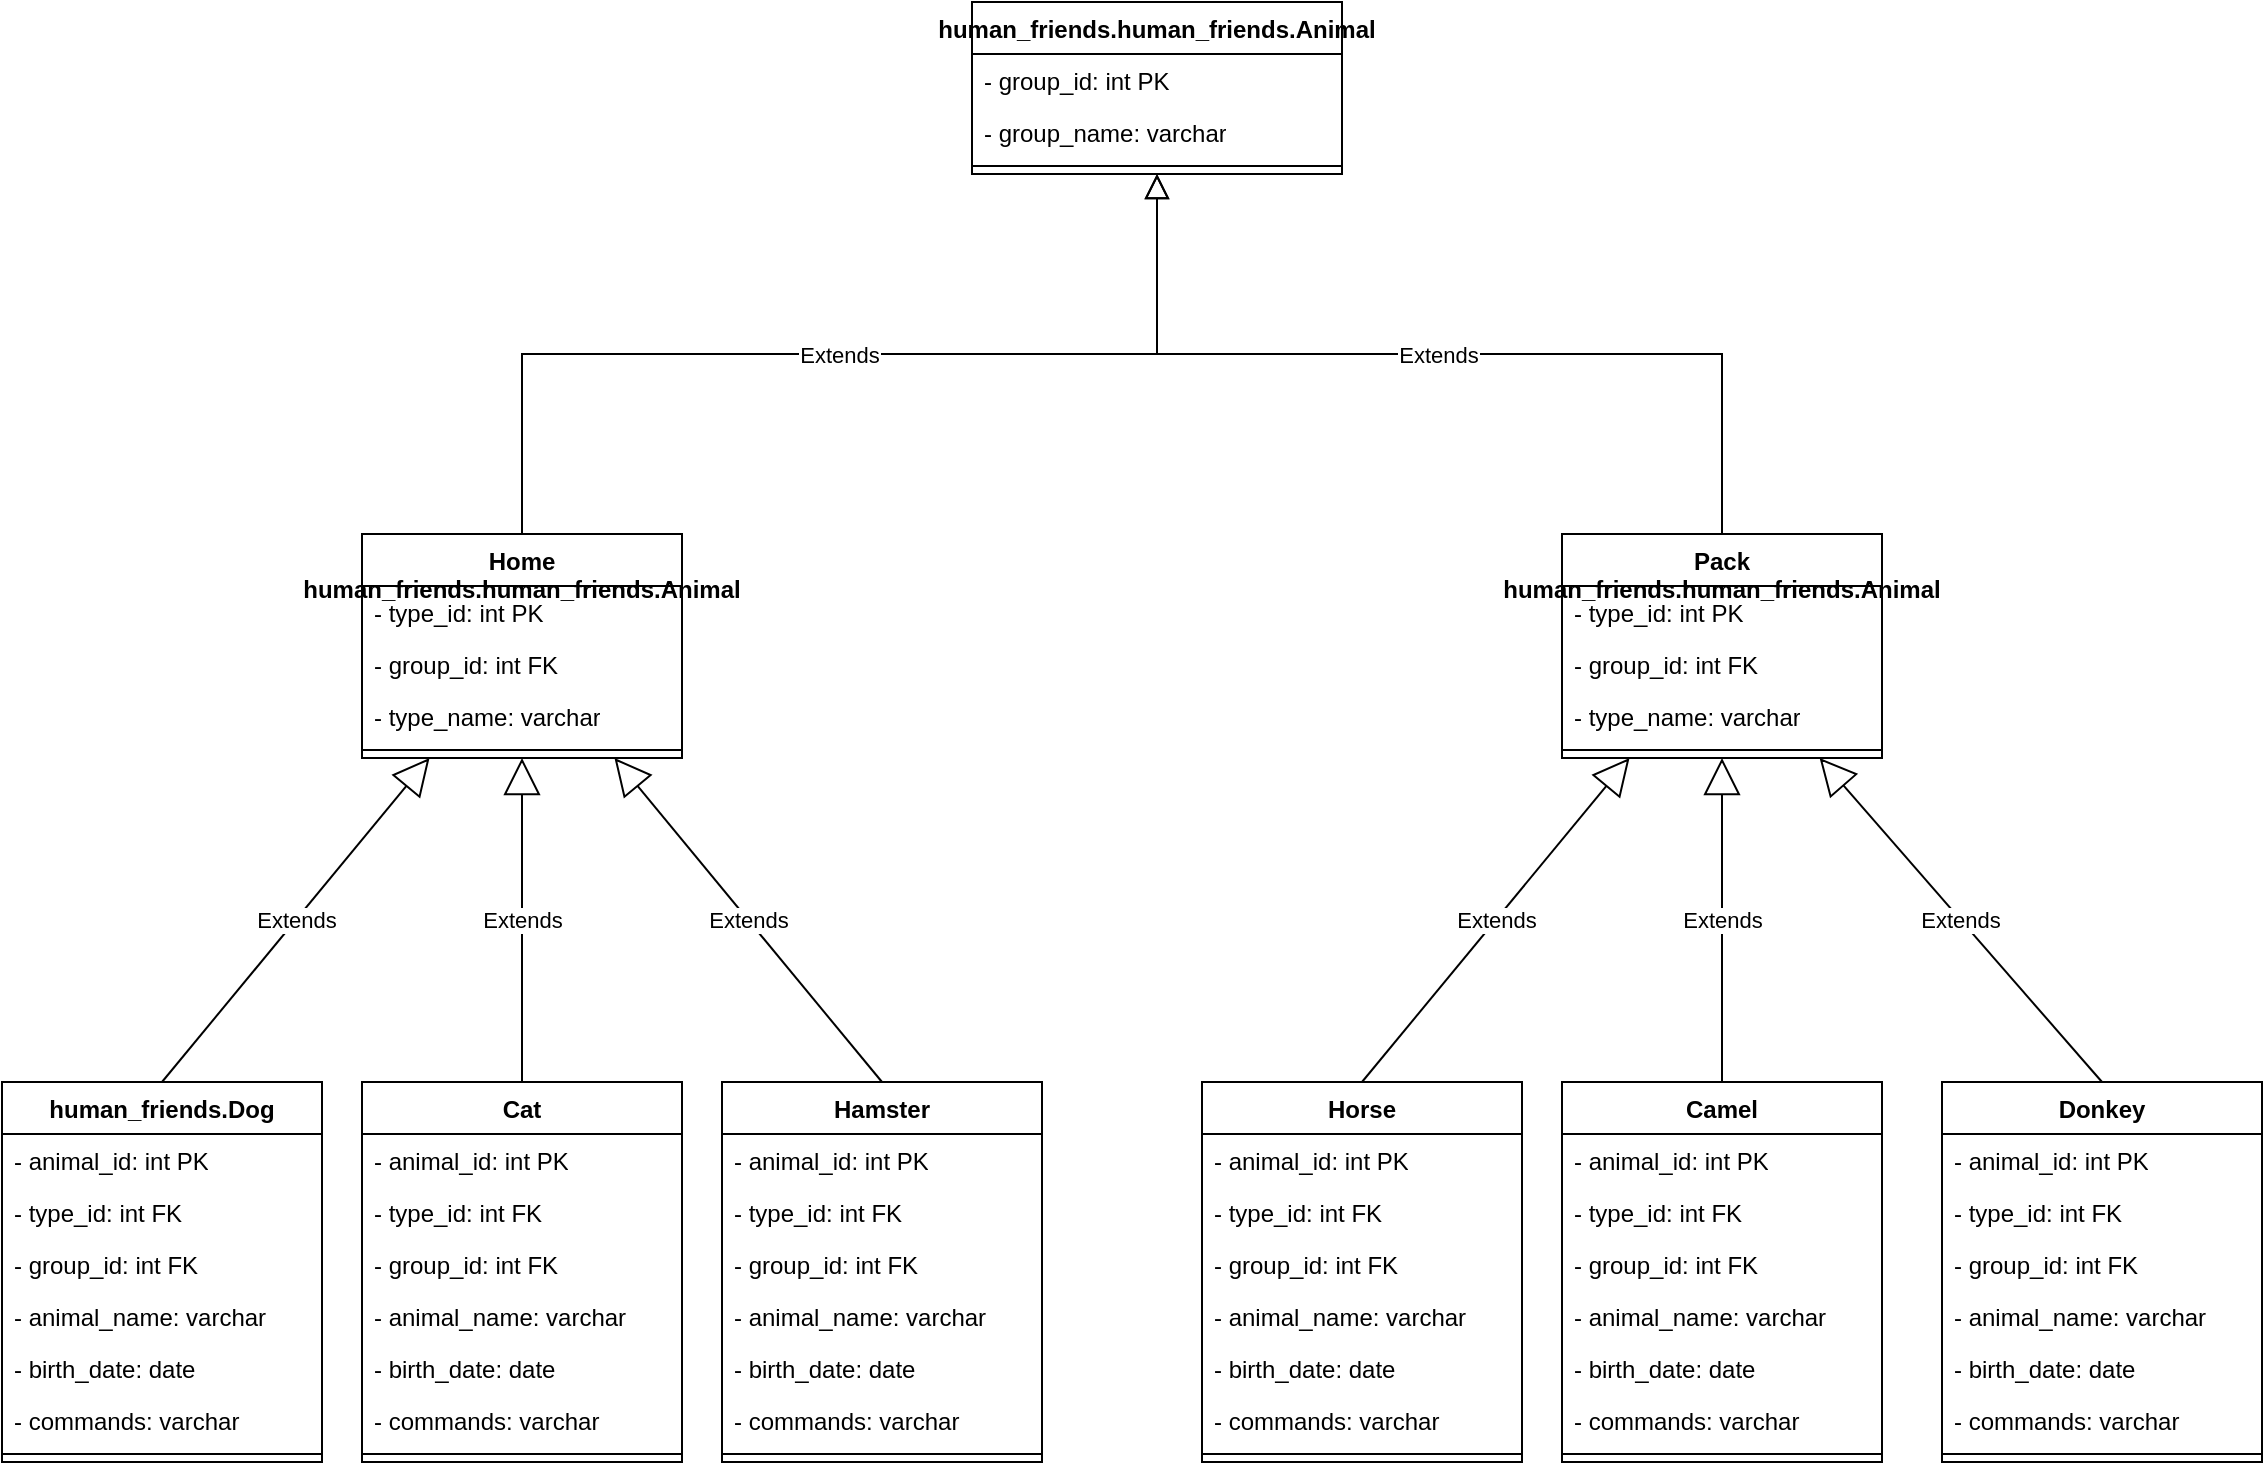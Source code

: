 <mxfile version="24.2.7" type="device">
  <diagram id="C5RBs43oDa-KdzZeNtuy" name="Page-1">
    <mxGraphModel dx="1311" dy="666" grid="1" gridSize="10" guides="1" tooltips="1" connect="1" arrows="1" fold="1" page="1" pageScale="1" pageWidth="1169" pageHeight="827" math="0" shadow="0">
      <root>
        <mxCell id="WIyWlLk6GJQsqaUBKTNV-0" />
        <mxCell id="WIyWlLk6GJQsqaUBKTNV-1" parent="WIyWlLk6GJQsqaUBKTNV-0" />
        <mxCell id="zkfFHV4jXpPFQw0GAbJ--12" value="Extends" style="endArrow=block;endSize=10;endFill=0;shadow=0;strokeWidth=1;rounded=0;curved=0;edgeStyle=elbowEdgeStyle;elbow=vertical;exitX=0.5;exitY=0;exitDx=0;exitDy=0;" parent="WIyWlLk6GJQsqaUBKTNV-1" source="efwvmlFI9Zh6J3mrvMHq-28" target="efwvmlFI9Zh6J3mrvMHq-23" edge="1">
          <mxGeometry width="160" relative="1" as="geometry">
            <mxPoint x="230" y="277" as="sourcePoint" />
            <mxPoint x="410" y="165" as="targetPoint" />
          </mxGeometry>
        </mxCell>
        <mxCell id="zkfFHV4jXpPFQw0GAbJ--16" value="Extends" style="endArrow=block;endSize=10;endFill=0;shadow=0;strokeWidth=1;rounded=0;curved=0;edgeStyle=elbowEdgeStyle;elbow=vertical;exitX=0.5;exitY=0;exitDx=0;exitDy=0;" parent="WIyWlLk6GJQsqaUBKTNV-1" source="efwvmlFI9Zh6J3mrvMHq-32" target="efwvmlFI9Zh6J3mrvMHq-23" edge="1">
          <mxGeometry width="160" relative="1" as="geometry">
            <mxPoint x="590" y="277" as="sourcePoint" />
            <mxPoint x="410" y="165" as="targetPoint" />
          </mxGeometry>
        </mxCell>
        <mxCell id="efwvmlFI9Zh6J3mrvMHq-17" value="Extends" style="endArrow=block;endSize=16;endFill=0;html=1;rounded=0;exitX=0.5;exitY=0;exitDx=0;exitDy=0;" parent="WIyWlLk6GJQsqaUBKTNV-1" source="mZx6ZZILbVtilGxUfGwO-8" target="efwvmlFI9Zh6J3mrvMHq-28" edge="1">
          <mxGeometry width="160" relative="1" as="geometry">
            <mxPoint x="95" y="570" as="sourcePoint" />
            <mxPoint x="210" y="400" as="targetPoint" />
          </mxGeometry>
        </mxCell>
        <mxCell id="efwvmlFI9Zh6J3mrvMHq-18" value="Extends" style="endArrow=block;endSize=16;endFill=0;html=1;rounded=0;exitX=0.5;exitY=0;exitDx=0;exitDy=0;" parent="WIyWlLk6GJQsqaUBKTNV-1" source="DU9tRd8xR8YtdWlbHEAD-2" target="efwvmlFI9Zh6J3mrvMHq-28" edge="1">
          <mxGeometry width="160" relative="1" as="geometry">
            <mxPoint x="270" y="570" as="sourcePoint" />
            <mxPoint x="302" y="411" as="targetPoint" />
          </mxGeometry>
        </mxCell>
        <mxCell id="efwvmlFI9Zh6J3mrvMHq-19" value="Extends" style="endArrow=block;endSize=16;endFill=0;html=1;rounded=0;exitX=0.5;exitY=0;exitDx=0;exitDy=0;" parent="WIyWlLk6GJQsqaUBKTNV-1" source="mZx6ZZILbVtilGxUfGwO-37" target="efwvmlFI9Zh6J3mrvMHq-28" edge="1">
          <mxGeometry width="160" relative="1" as="geometry">
            <mxPoint x="470" y="570" as="sourcePoint" />
            <mxPoint x="382" y="417" as="targetPoint" />
          </mxGeometry>
        </mxCell>
        <mxCell id="efwvmlFI9Zh6J3mrvMHq-20" value="Extends" style="endArrow=block;endSize=16;endFill=0;html=1;rounded=0;exitX=0.5;exitY=0;exitDx=0;exitDy=0;" parent="WIyWlLk6GJQsqaUBKTNV-1" source="mZx6ZZILbVtilGxUfGwO-45" target="efwvmlFI9Zh6J3mrvMHq-32" edge="1">
          <mxGeometry width="160" relative="1" as="geometry">
            <mxPoint x="690" y="570" as="sourcePoint" />
            <mxPoint x="572" y="417" as="targetPoint" />
          </mxGeometry>
        </mxCell>
        <mxCell id="efwvmlFI9Zh6J3mrvMHq-21" value="Extends" style="endArrow=block;endSize=16;endFill=0;html=1;rounded=0;" parent="WIyWlLk6GJQsqaUBKTNV-1" source="mZx6ZZILbVtilGxUfGwO-53" target="efwvmlFI9Zh6J3mrvMHq-32" edge="1">
          <mxGeometry width="160" relative="1" as="geometry">
            <mxPoint x="880" y="570" as="sourcePoint" />
            <mxPoint x="690" y="417" as="targetPoint" />
          </mxGeometry>
        </mxCell>
        <mxCell id="efwvmlFI9Zh6J3mrvMHq-22" value="Extends" style="endArrow=block;endSize=16;endFill=0;html=1;rounded=0;exitX=0.5;exitY=0;exitDx=0;exitDy=0;" parent="WIyWlLk6GJQsqaUBKTNV-1" source="mZx6ZZILbVtilGxUfGwO-61" target="efwvmlFI9Zh6J3mrvMHq-32" edge="1">
          <mxGeometry width="160" relative="1" as="geometry">
            <mxPoint x="1070" y="570" as="sourcePoint" />
            <mxPoint x="920" y="410" as="targetPoint" />
          </mxGeometry>
        </mxCell>
        <mxCell id="efwvmlFI9Zh6J3mrvMHq-23" value="human_friends.human_friends.Animal" style="swimlane;fontStyle=1;align=center;verticalAlign=top;childLayout=stackLayout;horizontal=1;startSize=26;horizontalStack=0;resizeParent=1;resizeParentMax=0;resizeLast=0;collapsible=1;marginBottom=0;whiteSpace=wrap;html=1;" parent="WIyWlLk6GJQsqaUBKTNV-1" vertex="1">
          <mxGeometry x="505" y="30" width="185" height="86" as="geometry" />
        </mxCell>
        <mxCell id="mZx6ZZILbVtilGxUfGwO-1" value="- group_id: int PK" style="text;strokeColor=none;fillColor=none;align=left;verticalAlign=top;spacingLeft=4;spacingRight=4;overflow=hidden;rotatable=0;points=[[0,0.5],[1,0.5]];portConstraint=eastwest;whiteSpace=wrap;html=1;" vertex="1" parent="efwvmlFI9Zh6J3mrvMHq-23">
          <mxGeometry y="26" width="185" height="26" as="geometry" />
        </mxCell>
        <mxCell id="mZx6ZZILbVtilGxUfGwO-2" value="- group_name: varchar" style="text;strokeColor=none;fillColor=none;align=left;verticalAlign=top;spacingLeft=4;spacingRight=4;overflow=hidden;rotatable=0;points=[[0,0.5],[1,0.5]];portConstraint=eastwest;whiteSpace=wrap;html=1;" vertex="1" parent="efwvmlFI9Zh6J3mrvMHq-23">
          <mxGeometry y="52" width="185" height="26" as="geometry" />
        </mxCell>
        <mxCell id="efwvmlFI9Zh6J3mrvMHq-25" value="" style="line;strokeWidth=1;fillColor=none;align=left;verticalAlign=middle;spacingTop=-1;spacingLeft=3;spacingRight=3;rotatable=0;labelPosition=right;points=[];portConstraint=eastwest;strokeColor=inherit;" parent="efwvmlFI9Zh6J3mrvMHq-23" vertex="1">
          <mxGeometry y="78" width="185" height="8" as="geometry" />
        </mxCell>
        <mxCell id="efwvmlFI9Zh6J3mrvMHq-28" value="Home human_friends.human_friends.Animal" style="swimlane;fontStyle=1;align=center;verticalAlign=top;childLayout=stackLayout;horizontal=1;startSize=26;horizontalStack=0;resizeParent=1;resizeParentMax=0;resizeLast=0;collapsible=1;marginBottom=0;whiteSpace=wrap;html=1;" parent="WIyWlLk6GJQsqaUBKTNV-1" vertex="1">
          <mxGeometry x="200" y="296" width="160" height="112" as="geometry" />
        </mxCell>
        <mxCell id="mZx6ZZILbVtilGxUfGwO-12" value="- type_id: int PK" style="text;strokeColor=none;fillColor=none;align=left;verticalAlign=top;spacingLeft=4;spacingRight=4;overflow=hidden;rotatable=0;points=[[0,0.5],[1,0.5]];portConstraint=eastwest;whiteSpace=wrap;html=1;" vertex="1" parent="efwvmlFI9Zh6J3mrvMHq-28">
          <mxGeometry y="26" width="160" height="26" as="geometry" />
        </mxCell>
        <mxCell id="mZx6ZZILbVtilGxUfGwO-11" value="- group_id: int FK" style="text;strokeColor=none;fillColor=none;align=left;verticalAlign=top;spacingLeft=4;spacingRight=4;overflow=hidden;rotatable=0;points=[[0,0.5],[1,0.5]];portConstraint=eastwest;whiteSpace=wrap;html=1;" vertex="1" parent="efwvmlFI9Zh6J3mrvMHq-28">
          <mxGeometry y="52" width="160" height="26" as="geometry" />
        </mxCell>
        <mxCell id="mZx6ZZILbVtilGxUfGwO-13" value="- type_name: varchar" style="text;strokeColor=none;fillColor=none;align=left;verticalAlign=top;spacingLeft=4;spacingRight=4;overflow=hidden;rotatable=0;points=[[0,0.5],[1,0.5]];portConstraint=eastwest;whiteSpace=wrap;html=1;" vertex="1" parent="efwvmlFI9Zh6J3mrvMHq-28">
          <mxGeometry y="78" width="160" height="26" as="geometry" />
        </mxCell>
        <mxCell id="efwvmlFI9Zh6J3mrvMHq-30" value="" style="line;strokeWidth=1;fillColor=none;align=left;verticalAlign=middle;spacingTop=-1;spacingLeft=3;spacingRight=3;rotatable=0;labelPosition=right;points=[];portConstraint=eastwest;strokeColor=inherit;" parent="efwvmlFI9Zh6J3mrvMHq-28" vertex="1">
          <mxGeometry y="104" width="160" height="8" as="geometry" />
        </mxCell>
        <mxCell id="efwvmlFI9Zh6J3mrvMHq-32" value="Pack human_friends.human_friends.Animal" style="swimlane;fontStyle=1;align=center;verticalAlign=top;childLayout=stackLayout;horizontal=1;startSize=26;horizontalStack=0;resizeParent=1;resizeParentMax=0;resizeLast=0;collapsible=1;marginBottom=0;whiteSpace=wrap;html=1;" parent="WIyWlLk6GJQsqaUBKTNV-1" vertex="1">
          <mxGeometry x="800" y="296" width="160" height="112" as="geometry" />
        </mxCell>
        <mxCell id="mZx6ZZILbVtilGxUfGwO-69" value="- type_id: int PK" style="text;strokeColor=none;fillColor=none;align=left;verticalAlign=top;spacingLeft=4;spacingRight=4;overflow=hidden;rotatable=0;points=[[0,0.5],[1,0.5]];portConstraint=eastwest;whiteSpace=wrap;html=1;" vertex="1" parent="efwvmlFI9Zh6J3mrvMHq-32">
          <mxGeometry y="26" width="160" height="26" as="geometry" />
        </mxCell>
        <mxCell id="mZx6ZZILbVtilGxUfGwO-70" value="- group_id: int FK" style="text;strokeColor=none;fillColor=none;align=left;verticalAlign=top;spacingLeft=4;spacingRight=4;overflow=hidden;rotatable=0;points=[[0,0.5],[1,0.5]];portConstraint=eastwest;whiteSpace=wrap;html=1;" vertex="1" parent="efwvmlFI9Zh6J3mrvMHq-32">
          <mxGeometry y="52" width="160" height="26" as="geometry" />
        </mxCell>
        <mxCell id="mZx6ZZILbVtilGxUfGwO-71" value="- type_name: varchar" style="text;strokeColor=none;fillColor=none;align=left;verticalAlign=top;spacingLeft=4;spacingRight=4;overflow=hidden;rotatable=0;points=[[0,0.5],[1,0.5]];portConstraint=eastwest;whiteSpace=wrap;html=1;" vertex="1" parent="efwvmlFI9Zh6J3mrvMHq-32">
          <mxGeometry y="78" width="160" height="26" as="geometry" />
        </mxCell>
        <mxCell id="efwvmlFI9Zh6J3mrvMHq-34" value="" style="line;strokeWidth=1;fillColor=none;align=left;verticalAlign=middle;spacingTop=-1;spacingLeft=3;spacingRight=3;rotatable=0;labelPosition=right;points=[];portConstraint=eastwest;strokeColor=inherit;" parent="efwvmlFI9Zh6J3mrvMHq-32" vertex="1">
          <mxGeometry y="104" width="160" height="8" as="geometry" />
        </mxCell>
        <mxCell id="DU9tRd8xR8YtdWlbHEAD-2" value="Cat" style="swimlane;fontStyle=1;align=center;verticalAlign=top;childLayout=stackLayout;horizontal=1;startSize=26;horizontalStack=0;resizeParent=1;resizeParentMax=0;resizeLast=0;collapsible=1;marginBottom=0;whiteSpace=wrap;html=1;" parent="WIyWlLk6GJQsqaUBKTNV-1" vertex="1">
          <mxGeometry x="200" y="570" width="160" height="190" as="geometry" />
        </mxCell>
        <mxCell id="mZx6ZZILbVtilGxUfGwO-31" value="- animal_id: int PK" style="text;strokeColor=none;fillColor=none;align=left;verticalAlign=top;spacingLeft=4;spacingRight=4;overflow=hidden;rotatable=0;points=[[0,0.5],[1,0.5]];portConstraint=eastwest;whiteSpace=wrap;html=1;" vertex="1" parent="DU9tRd8xR8YtdWlbHEAD-2">
          <mxGeometry y="26" width="160" height="26" as="geometry" />
        </mxCell>
        <mxCell id="mZx6ZZILbVtilGxUfGwO-32" value="- type_id: int FK" style="text;strokeColor=none;fillColor=none;align=left;verticalAlign=top;spacingLeft=4;spacingRight=4;overflow=hidden;rotatable=0;points=[[0,0.5],[1,0.5]];portConstraint=eastwest;whiteSpace=wrap;html=1;" vertex="1" parent="DU9tRd8xR8YtdWlbHEAD-2">
          <mxGeometry y="52" width="160" height="26" as="geometry" />
        </mxCell>
        <mxCell id="mZx6ZZILbVtilGxUfGwO-33" value="- group_id: int FK" style="text;strokeColor=none;fillColor=none;align=left;verticalAlign=top;spacingLeft=4;spacingRight=4;overflow=hidden;rotatable=0;points=[[0,0.5],[1,0.5]];portConstraint=eastwest;whiteSpace=wrap;html=1;" vertex="1" parent="DU9tRd8xR8YtdWlbHEAD-2">
          <mxGeometry y="78" width="160" height="26" as="geometry" />
        </mxCell>
        <mxCell id="mZx6ZZILbVtilGxUfGwO-34" value="- animal_name: varchar" style="text;strokeColor=none;fillColor=none;align=left;verticalAlign=top;spacingLeft=4;spacingRight=4;overflow=hidden;rotatable=0;points=[[0,0.5],[1,0.5]];portConstraint=eastwest;whiteSpace=wrap;html=1;" vertex="1" parent="DU9tRd8xR8YtdWlbHEAD-2">
          <mxGeometry y="104" width="160" height="26" as="geometry" />
        </mxCell>
        <mxCell id="mZx6ZZILbVtilGxUfGwO-35" value="- birth_date: date" style="text;strokeColor=none;fillColor=none;align=left;verticalAlign=top;spacingLeft=4;spacingRight=4;overflow=hidden;rotatable=0;points=[[0,0.5],[1,0.5]];portConstraint=eastwest;whiteSpace=wrap;html=1;" vertex="1" parent="DU9tRd8xR8YtdWlbHEAD-2">
          <mxGeometry y="130" width="160" height="26" as="geometry" />
        </mxCell>
        <mxCell id="mZx6ZZILbVtilGxUfGwO-36" value="- commands: varchar" style="text;strokeColor=none;fillColor=none;align=left;verticalAlign=top;spacingLeft=4;spacingRight=4;overflow=hidden;rotatable=0;points=[[0,0.5],[1,0.5]];portConstraint=eastwest;whiteSpace=wrap;html=1;" vertex="1" parent="DU9tRd8xR8YtdWlbHEAD-2">
          <mxGeometry y="156" width="160" height="26" as="geometry" />
        </mxCell>
        <mxCell id="DU9tRd8xR8YtdWlbHEAD-6" value="" style="line;strokeWidth=1;fillColor=none;align=left;verticalAlign=middle;spacingTop=-1;spacingLeft=3;spacingRight=3;rotatable=0;labelPosition=right;points=[];portConstraint=eastwest;strokeColor=inherit;" parent="DU9tRd8xR8YtdWlbHEAD-2" vertex="1">
          <mxGeometry y="182" width="160" height="8" as="geometry" />
        </mxCell>
        <mxCell id="mZx6ZZILbVtilGxUfGwO-8" value="human_friends.Dog" style="swimlane;fontStyle=1;align=center;verticalAlign=top;childLayout=stackLayout;horizontal=1;startSize=26;horizontalStack=0;resizeParent=1;resizeParentMax=0;resizeLast=0;collapsible=1;marginBottom=0;whiteSpace=wrap;html=1;" vertex="1" parent="WIyWlLk6GJQsqaUBKTNV-1">
          <mxGeometry x="20" y="570" width="160" height="190" as="geometry" />
        </mxCell>
        <mxCell id="mZx6ZZILbVtilGxUfGwO-14" value="- animal_id: int PK" style="text;strokeColor=none;fillColor=none;align=left;verticalAlign=top;spacingLeft=4;spacingRight=4;overflow=hidden;rotatable=0;points=[[0,0.5],[1,0.5]];portConstraint=eastwest;whiteSpace=wrap;html=1;" vertex="1" parent="mZx6ZZILbVtilGxUfGwO-8">
          <mxGeometry y="26" width="160" height="26" as="geometry" />
        </mxCell>
        <mxCell id="mZx6ZZILbVtilGxUfGwO-15" value="- type_id: int FK" style="text;strokeColor=none;fillColor=none;align=left;verticalAlign=top;spacingLeft=4;spacingRight=4;overflow=hidden;rotatable=0;points=[[0,0.5],[1,0.5]];portConstraint=eastwest;whiteSpace=wrap;html=1;" vertex="1" parent="mZx6ZZILbVtilGxUfGwO-8">
          <mxGeometry y="52" width="160" height="26" as="geometry" />
        </mxCell>
        <mxCell id="mZx6ZZILbVtilGxUfGwO-16" value="- group_id: int FK" style="text;strokeColor=none;fillColor=none;align=left;verticalAlign=top;spacingLeft=4;spacingRight=4;overflow=hidden;rotatable=0;points=[[0,0.5],[1,0.5]];portConstraint=eastwest;whiteSpace=wrap;html=1;" vertex="1" parent="mZx6ZZILbVtilGxUfGwO-8">
          <mxGeometry y="78" width="160" height="26" as="geometry" />
        </mxCell>
        <mxCell id="mZx6ZZILbVtilGxUfGwO-17" value="- animal_name: varchar" style="text;strokeColor=none;fillColor=none;align=left;verticalAlign=top;spacingLeft=4;spacingRight=4;overflow=hidden;rotatable=0;points=[[0,0.5],[1,0.5]];portConstraint=eastwest;whiteSpace=wrap;html=1;" vertex="1" parent="mZx6ZZILbVtilGxUfGwO-8">
          <mxGeometry y="104" width="160" height="26" as="geometry" />
        </mxCell>
        <mxCell id="mZx6ZZILbVtilGxUfGwO-10" value="- birth_date: date" style="text;strokeColor=none;fillColor=none;align=left;verticalAlign=top;spacingLeft=4;spacingRight=4;overflow=hidden;rotatable=0;points=[[0,0.5],[1,0.5]];portConstraint=eastwest;whiteSpace=wrap;html=1;" vertex="1" parent="mZx6ZZILbVtilGxUfGwO-8">
          <mxGeometry y="130" width="160" height="26" as="geometry" />
        </mxCell>
        <mxCell id="mZx6ZZILbVtilGxUfGwO-18" value="- commands: varchar" style="text;strokeColor=none;fillColor=none;align=left;verticalAlign=top;spacingLeft=4;spacingRight=4;overflow=hidden;rotatable=0;points=[[0,0.5],[1,0.5]];portConstraint=eastwest;whiteSpace=wrap;html=1;" vertex="1" parent="mZx6ZZILbVtilGxUfGwO-8">
          <mxGeometry y="156" width="160" height="26" as="geometry" />
        </mxCell>
        <mxCell id="mZx6ZZILbVtilGxUfGwO-9" value="" style="line;strokeWidth=1;fillColor=none;align=left;verticalAlign=middle;spacingTop=-1;spacingLeft=3;spacingRight=3;rotatable=0;labelPosition=right;points=[];portConstraint=eastwest;strokeColor=inherit;" vertex="1" parent="mZx6ZZILbVtilGxUfGwO-8">
          <mxGeometry y="182" width="160" height="8" as="geometry" />
        </mxCell>
        <mxCell id="mZx6ZZILbVtilGxUfGwO-37" value="Hamster" style="swimlane;fontStyle=1;align=center;verticalAlign=top;childLayout=stackLayout;horizontal=1;startSize=26;horizontalStack=0;resizeParent=1;resizeParentMax=0;resizeLast=0;collapsible=1;marginBottom=0;whiteSpace=wrap;html=1;" vertex="1" parent="WIyWlLk6GJQsqaUBKTNV-1">
          <mxGeometry x="380" y="570" width="160" height="190" as="geometry" />
        </mxCell>
        <mxCell id="mZx6ZZILbVtilGxUfGwO-38" value="- animal_id: int PK" style="text;strokeColor=none;fillColor=none;align=left;verticalAlign=top;spacingLeft=4;spacingRight=4;overflow=hidden;rotatable=0;points=[[0,0.5],[1,0.5]];portConstraint=eastwest;whiteSpace=wrap;html=1;" vertex="1" parent="mZx6ZZILbVtilGxUfGwO-37">
          <mxGeometry y="26" width="160" height="26" as="geometry" />
        </mxCell>
        <mxCell id="mZx6ZZILbVtilGxUfGwO-39" value="- type_id: int FK" style="text;strokeColor=none;fillColor=none;align=left;verticalAlign=top;spacingLeft=4;spacingRight=4;overflow=hidden;rotatable=0;points=[[0,0.5],[1,0.5]];portConstraint=eastwest;whiteSpace=wrap;html=1;" vertex="1" parent="mZx6ZZILbVtilGxUfGwO-37">
          <mxGeometry y="52" width="160" height="26" as="geometry" />
        </mxCell>
        <mxCell id="mZx6ZZILbVtilGxUfGwO-40" value="- group_id: int FK" style="text;strokeColor=none;fillColor=none;align=left;verticalAlign=top;spacingLeft=4;spacingRight=4;overflow=hidden;rotatable=0;points=[[0,0.5],[1,0.5]];portConstraint=eastwest;whiteSpace=wrap;html=1;" vertex="1" parent="mZx6ZZILbVtilGxUfGwO-37">
          <mxGeometry y="78" width="160" height="26" as="geometry" />
        </mxCell>
        <mxCell id="mZx6ZZILbVtilGxUfGwO-41" value="- animal_name: varchar" style="text;strokeColor=none;fillColor=none;align=left;verticalAlign=top;spacingLeft=4;spacingRight=4;overflow=hidden;rotatable=0;points=[[0,0.5],[1,0.5]];portConstraint=eastwest;whiteSpace=wrap;html=1;" vertex="1" parent="mZx6ZZILbVtilGxUfGwO-37">
          <mxGeometry y="104" width="160" height="26" as="geometry" />
        </mxCell>
        <mxCell id="mZx6ZZILbVtilGxUfGwO-42" value="- birth_date: date" style="text;strokeColor=none;fillColor=none;align=left;verticalAlign=top;spacingLeft=4;spacingRight=4;overflow=hidden;rotatable=0;points=[[0,0.5],[1,0.5]];portConstraint=eastwest;whiteSpace=wrap;html=1;" vertex="1" parent="mZx6ZZILbVtilGxUfGwO-37">
          <mxGeometry y="130" width="160" height="26" as="geometry" />
        </mxCell>
        <mxCell id="mZx6ZZILbVtilGxUfGwO-43" value="- commands: varchar" style="text;strokeColor=none;fillColor=none;align=left;verticalAlign=top;spacingLeft=4;spacingRight=4;overflow=hidden;rotatable=0;points=[[0,0.5],[1,0.5]];portConstraint=eastwest;whiteSpace=wrap;html=1;" vertex="1" parent="mZx6ZZILbVtilGxUfGwO-37">
          <mxGeometry y="156" width="160" height="26" as="geometry" />
        </mxCell>
        <mxCell id="mZx6ZZILbVtilGxUfGwO-44" value="" style="line;strokeWidth=1;fillColor=none;align=left;verticalAlign=middle;spacingTop=-1;spacingLeft=3;spacingRight=3;rotatable=0;labelPosition=right;points=[];portConstraint=eastwest;strokeColor=inherit;" vertex="1" parent="mZx6ZZILbVtilGxUfGwO-37">
          <mxGeometry y="182" width="160" height="8" as="geometry" />
        </mxCell>
        <mxCell id="mZx6ZZILbVtilGxUfGwO-45" value="Horse" style="swimlane;fontStyle=1;align=center;verticalAlign=top;childLayout=stackLayout;horizontal=1;startSize=26;horizontalStack=0;resizeParent=1;resizeParentMax=0;resizeLast=0;collapsible=1;marginBottom=0;whiteSpace=wrap;html=1;" vertex="1" parent="WIyWlLk6GJQsqaUBKTNV-1">
          <mxGeometry x="620" y="570" width="160" height="190" as="geometry" />
        </mxCell>
        <mxCell id="mZx6ZZILbVtilGxUfGwO-46" value="- animal_id: int PK" style="text;strokeColor=none;fillColor=none;align=left;verticalAlign=top;spacingLeft=4;spacingRight=4;overflow=hidden;rotatable=0;points=[[0,0.5],[1,0.5]];portConstraint=eastwest;whiteSpace=wrap;html=1;" vertex="1" parent="mZx6ZZILbVtilGxUfGwO-45">
          <mxGeometry y="26" width="160" height="26" as="geometry" />
        </mxCell>
        <mxCell id="mZx6ZZILbVtilGxUfGwO-47" value="- type_id: int FK" style="text;strokeColor=none;fillColor=none;align=left;verticalAlign=top;spacingLeft=4;spacingRight=4;overflow=hidden;rotatable=0;points=[[0,0.5],[1,0.5]];portConstraint=eastwest;whiteSpace=wrap;html=1;" vertex="1" parent="mZx6ZZILbVtilGxUfGwO-45">
          <mxGeometry y="52" width="160" height="26" as="geometry" />
        </mxCell>
        <mxCell id="mZx6ZZILbVtilGxUfGwO-48" value="- group_id: int FK" style="text;strokeColor=none;fillColor=none;align=left;verticalAlign=top;spacingLeft=4;spacingRight=4;overflow=hidden;rotatable=0;points=[[0,0.5],[1,0.5]];portConstraint=eastwest;whiteSpace=wrap;html=1;" vertex="1" parent="mZx6ZZILbVtilGxUfGwO-45">
          <mxGeometry y="78" width="160" height="26" as="geometry" />
        </mxCell>
        <mxCell id="mZx6ZZILbVtilGxUfGwO-49" value="- animal_name: varchar" style="text;strokeColor=none;fillColor=none;align=left;verticalAlign=top;spacingLeft=4;spacingRight=4;overflow=hidden;rotatable=0;points=[[0,0.5],[1,0.5]];portConstraint=eastwest;whiteSpace=wrap;html=1;" vertex="1" parent="mZx6ZZILbVtilGxUfGwO-45">
          <mxGeometry y="104" width="160" height="26" as="geometry" />
        </mxCell>
        <mxCell id="mZx6ZZILbVtilGxUfGwO-50" value="- birth_date: date" style="text;strokeColor=none;fillColor=none;align=left;verticalAlign=top;spacingLeft=4;spacingRight=4;overflow=hidden;rotatable=0;points=[[0,0.5],[1,0.5]];portConstraint=eastwest;whiteSpace=wrap;html=1;" vertex="1" parent="mZx6ZZILbVtilGxUfGwO-45">
          <mxGeometry y="130" width="160" height="26" as="geometry" />
        </mxCell>
        <mxCell id="mZx6ZZILbVtilGxUfGwO-51" value="- commands: varchar" style="text;strokeColor=none;fillColor=none;align=left;verticalAlign=top;spacingLeft=4;spacingRight=4;overflow=hidden;rotatable=0;points=[[0,0.5],[1,0.5]];portConstraint=eastwest;whiteSpace=wrap;html=1;" vertex="1" parent="mZx6ZZILbVtilGxUfGwO-45">
          <mxGeometry y="156" width="160" height="26" as="geometry" />
        </mxCell>
        <mxCell id="mZx6ZZILbVtilGxUfGwO-52" value="" style="line;strokeWidth=1;fillColor=none;align=left;verticalAlign=middle;spacingTop=-1;spacingLeft=3;spacingRight=3;rotatable=0;labelPosition=right;points=[];portConstraint=eastwest;strokeColor=inherit;" vertex="1" parent="mZx6ZZILbVtilGxUfGwO-45">
          <mxGeometry y="182" width="160" height="8" as="geometry" />
        </mxCell>
        <mxCell id="mZx6ZZILbVtilGxUfGwO-53" value="Camel" style="swimlane;fontStyle=1;align=center;verticalAlign=top;childLayout=stackLayout;horizontal=1;startSize=26;horizontalStack=0;resizeParent=1;resizeParentMax=0;resizeLast=0;collapsible=1;marginBottom=0;whiteSpace=wrap;html=1;" vertex="1" parent="WIyWlLk6GJQsqaUBKTNV-1">
          <mxGeometry x="800" y="570" width="160" height="190" as="geometry" />
        </mxCell>
        <mxCell id="mZx6ZZILbVtilGxUfGwO-54" value="- animal_id: int PK" style="text;strokeColor=none;fillColor=none;align=left;verticalAlign=top;spacingLeft=4;spacingRight=4;overflow=hidden;rotatable=0;points=[[0,0.5],[1,0.5]];portConstraint=eastwest;whiteSpace=wrap;html=1;" vertex="1" parent="mZx6ZZILbVtilGxUfGwO-53">
          <mxGeometry y="26" width="160" height="26" as="geometry" />
        </mxCell>
        <mxCell id="mZx6ZZILbVtilGxUfGwO-55" value="- type_id: int FK" style="text;strokeColor=none;fillColor=none;align=left;verticalAlign=top;spacingLeft=4;spacingRight=4;overflow=hidden;rotatable=0;points=[[0,0.5],[1,0.5]];portConstraint=eastwest;whiteSpace=wrap;html=1;" vertex="1" parent="mZx6ZZILbVtilGxUfGwO-53">
          <mxGeometry y="52" width="160" height="26" as="geometry" />
        </mxCell>
        <mxCell id="mZx6ZZILbVtilGxUfGwO-56" value="- group_id: int FK" style="text;strokeColor=none;fillColor=none;align=left;verticalAlign=top;spacingLeft=4;spacingRight=4;overflow=hidden;rotatable=0;points=[[0,0.5],[1,0.5]];portConstraint=eastwest;whiteSpace=wrap;html=1;" vertex="1" parent="mZx6ZZILbVtilGxUfGwO-53">
          <mxGeometry y="78" width="160" height="26" as="geometry" />
        </mxCell>
        <mxCell id="mZx6ZZILbVtilGxUfGwO-57" value="- animal_name: varchar" style="text;strokeColor=none;fillColor=none;align=left;verticalAlign=top;spacingLeft=4;spacingRight=4;overflow=hidden;rotatable=0;points=[[0,0.5],[1,0.5]];portConstraint=eastwest;whiteSpace=wrap;html=1;" vertex="1" parent="mZx6ZZILbVtilGxUfGwO-53">
          <mxGeometry y="104" width="160" height="26" as="geometry" />
        </mxCell>
        <mxCell id="mZx6ZZILbVtilGxUfGwO-58" value="- birth_date: date" style="text;strokeColor=none;fillColor=none;align=left;verticalAlign=top;spacingLeft=4;spacingRight=4;overflow=hidden;rotatable=0;points=[[0,0.5],[1,0.5]];portConstraint=eastwest;whiteSpace=wrap;html=1;" vertex="1" parent="mZx6ZZILbVtilGxUfGwO-53">
          <mxGeometry y="130" width="160" height="26" as="geometry" />
        </mxCell>
        <mxCell id="mZx6ZZILbVtilGxUfGwO-59" value="- commands: varchar" style="text;strokeColor=none;fillColor=none;align=left;verticalAlign=top;spacingLeft=4;spacingRight=4;overflow=hidden;rotatable=0;points=[[0,0.5],[1,0.5]];portConstraint=eastwest;whiteSpace=wrap;html=1;" vertex="1" parent="mZx6ZZILbVtilGxUfGwO-53">
          <mxGeometry y="156" width="160" height="26" as="geometry" />
        </mxCell>
        <mxCell id="mZx6ZZILbVtilGxUfGwO-60" value="" style="line;strokeWidth=1;fillColor=none;align=left;verticalAlign=middle;spacingTop=-1;spacingLeft=3;spacingRight=3;rotatable=0;labelPosition=right;points=[];portConstraint=eastwest;strokeColor=inherit;" vertex="1" parent="mZx6ZZILbVtilGxUfGwO-53">
          <mxGeometry y="182" width="160" height="8" as="geometry" />
        </mxCell>
        <mxCell id="mZx6ZZILbVtilGxUfGwO-61" value="Donkey" style="swimlane;fontStyle=1;align=center;verticalAlign=top;childLayout=stackLayout;horizontal=1;startSize=26;horizontalStack=0;resizeParent=1;resizeParentMax=0;resizeLast=0;collapsible=1;marginBottom=0;whiteSpace=wrap;html=1;" vertex="1" parent="WIyWlLk6GJQsqaUBKTNV-1">
          <mxGeometry x="990" y="570" width="160" height="190" as="geometry" />
        </mxCell>
        <mxCell id="mZx6ZZILbVtilGxUfGwO-62" value="- animal_id: int PK" style="text;strokeColor=none;fillColor=none;align=left;verticalAlign=top;spacingLeft=4;spacingRight=4;overflow=hidden;rotatable=0;points=[[0,0.5],[1,0.5]];portConstraint=eastwest;whiteSpace=wrap;html=1;" vertex="1" parent="mZx6ZZILbVtilGxUfGwO-61">
          <mxGeometry y="26" width="160" height="26" as="geometry" />
        </mxCell>
        <mxCell id="mZx6ZZILbVtilGxUfGwO-63" value="- type_id: int FK" style="text;strokeColor=none;fillColor=none;align=left;verticalAlign=top;spacingLeft=4;spacingRight=4;overflow=hidden;rotatable=0;points=[[0,0.5],[1,0.5]];portConstraint=eastwest;whiteSpace=wrap;html=1;" vertex="1" parent="mZx6ZZILbVtilGxUfGwO-61">
          <mxGeometry y="52" width="160" height="26" as="geometry" />
        </mxCell>
        <mxCell id="mZx6ZZILbVtilGxUfGwO-64" value="- group_id: int FK" style="text;strokeColor=none;fillColor=none;align=left;verticalAlign=top;spacingLeft=4;spacingRight=4;overflow=hidden;rotatable=0;points=[[0,0.5],[1,0.5]];portConstraint=eastwest;whiteSpace=wrap;html=1;" vertex="1" parent="mZx6ZZILbVtilGxUfGwO-61">
          <mxGeometry y="78" width="160" height="26" as="geometry" />
        </mxCell>
        <mxCell id="mZx6ZZILbVtilGxUfGwO-65" value="- animal_name: varchar" style="text;strokeColor=none;fillColor=none;align=left;verticalAlign=top;spacingLeft=4;spacingRight=4;overflow=hidden;rotatable=0;points=[[0,0.5],[1,0.5]];portConstraint=eastwest;whiteSpace=wrap;html=1;" vertex="1" parent="mZx6ZZILbVtilGxUfGwO-61">
          <mxGeometry y="104" width="160" height="26" as="geometry" />
        </mxCell>
        <mxCell id="mZx6ZZILbVtilGxUfGwO-66" value="- birth_date: date" style="text;strokeColor=none;fillColor=none;align=left;verticalAlign=top;spacingLeft=4;spacingRight=4;overflow=hidden;rotatable=0;points=[[0,0.5],[1,0.5]];portConstraint=eastwest;whiteSpace=wrap;html=1;" vertex="1" parent="mZx6ZZILbVtilGxUfGwO-61">
          <mxGeometry y="130" width="160" height="26" as="geometry" />
        </mxCell>
        <mxCell id="mZx6ZZILbVtilGxUfGwO-67" value="- commands: varchar" style="text;strokeColor=none;fillColor=none;align=left;verticalAlign=top;spacingLeft=4;spacingRight=4;overflow=hidden;rotatable=0;points=[[0,0.5],[1,0.5]];portConstraint=eastwest;whiteSpace=wrap;html=1;" vertex="1" parent="mZx6ZZILbVtilGxUfGwO-61">
          <mxGeometry y="156" width="160" height="26" as="geometry" />
        </mxCell>
        <mxCell id="mZx6ZZILbVtilGxUfGwO-68" value="" style="line;strokeWidth=1;fillColor=none;align=left;verticalAlign=middle;spacingTop=-1;spacingLeft=3;spacingRight=3;rotatable=0;labelPosition=right;points=[];portConstraint=eastwest;strokeColor=inherit;" vertex="1" parent="mZx6ZZILbVtilGxUfGwO-61">
          <mxGeometry y="182" width="160" height="8" as="geometry" />
        </mxCell>
      </root>
    </mxGraphModel>
  </diagram>
</mxfile>
